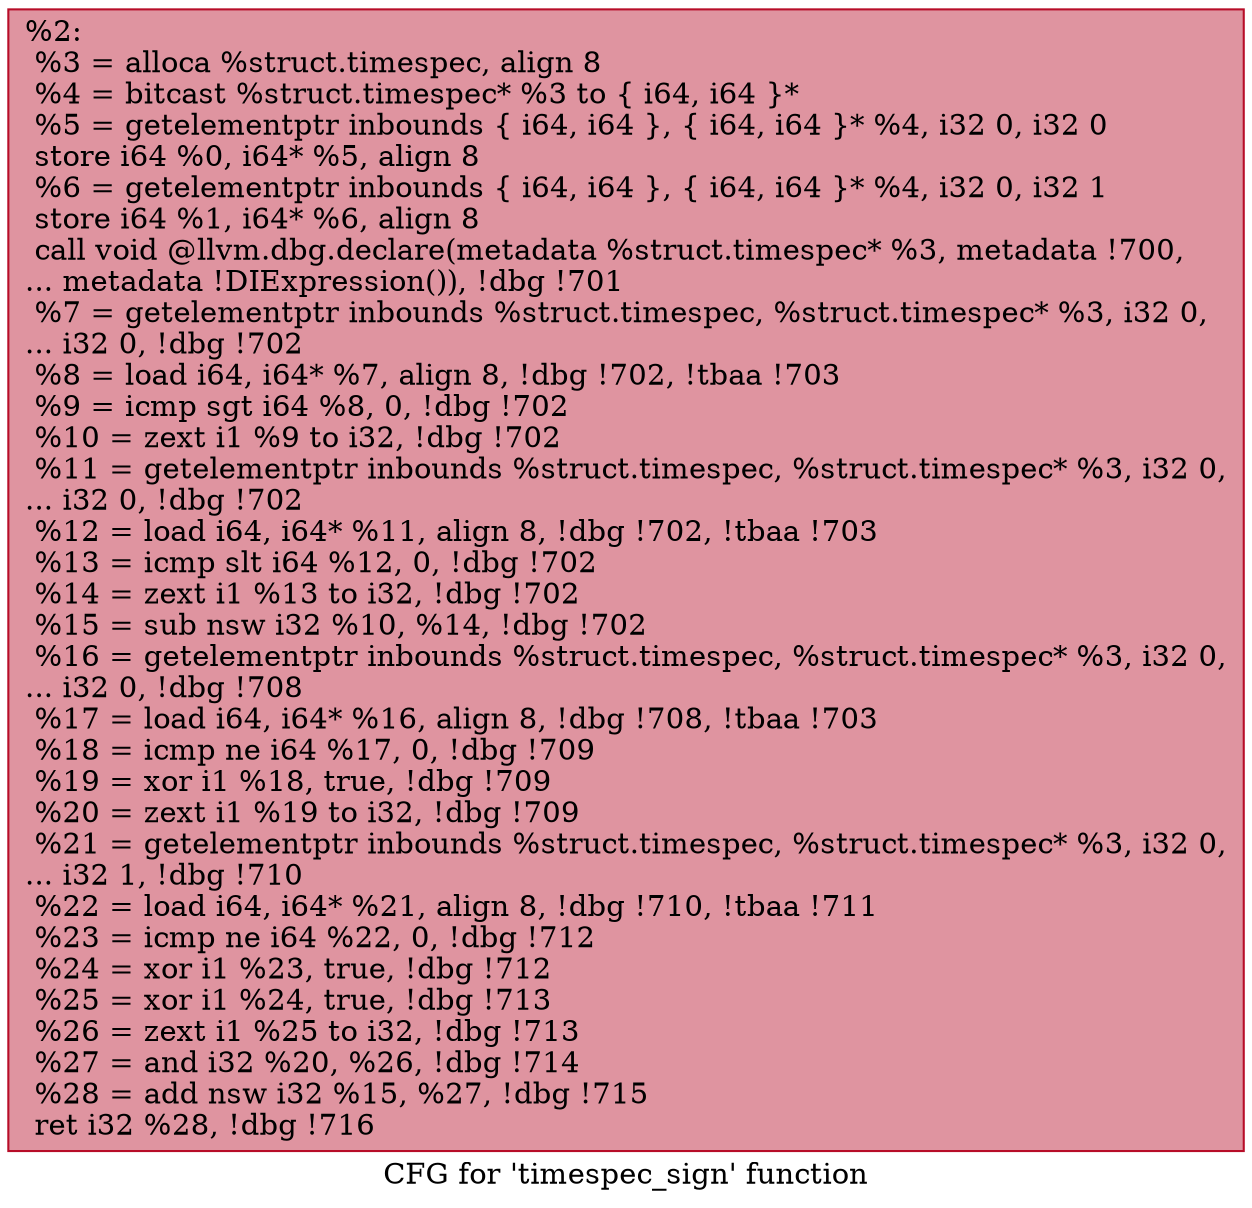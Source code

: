 digraph "CFG for 'timespec_sign' function" {
	label="CFG for 'timespec_sign' function";

	Node0x9f2570 [shape=record,color="#b70d28ff", style=filled, fillcolor="#b70d2870",label="{%2:\l  %3 = alloca %struct.timespec, align 8\l  %4 = bitcast %struct.timespec* %3 to \{ i64, i64 \}*\l  %5 = getelementptr inbounds \{ i64, i64 \}, \{ i64, i64 \}* %4, i32 0, i32 0\l  store i64 %0, i64* %5, align 8\l  %6 = getelementptr inbounds \{ i64, i64 \}, \{ i64, i64 \}* %4, i32 0, i32 1\l  store i64 %1, i64* %6, align 8\l  call void @llvm.dbg.declare(metadata %struct.timespec* %3, metadata !700,\l... metadata !DIExpression()), !dbg !701\l  %7 = getelementptr inbounds %struct.timespec, %struct.timespec* %3, i32 0,\l... i32 0, !dbg !702\l  %8 = load i64, i64* %7, align 8, !dbg !702, !tbaa !703\l  %9 = icmp sgt i64 %8, 0, !dbg !702\l  %10 = zext i1 %9 to i32, !dbg !702\l  %11 = getelementptr inbounds %struct.timespec, %struct.timespec* %3, i32 0,\l... i32 0, !dbg !702\l  %12 = load i64, i64* %11, align 8, !dbg !702, !tbaa !703\l  %13 = icmp slt i64 %12, 0, !dbg !702\l  %14 = zext i1 %13 to i32, !dbg !702\l  %15 = sub nsw i32 %10, %14, !dbg !702\l  %16 = getelementptr inbounds %struct.timespec, %struct.timespec* %3, i32 0,\l... i32 0, !dbg !708\l  %17 = load i64, i64* %16, align 8, !dbg !708, !tbaa !703\l  %18 = icmp ne i64 %17, 0, !dbg !709\l  %19 = xor i1 %18, true, !dbg !709\l  %20 = zext i1 %19 to i32, !dbg !709\l  %21 = getelementptr inbounds %struct.timespec, %struct.timespec* %3, i32 0,\l... i32 1, !dbg !710\l  %22 = load i64, i64* %21, align 8, !dbg !710, !tbaa !711\l  %23 = icmp ne i64 %22, 0, !dbg !712\l  %24 = xor i1 %23, true, !dbg !712\l  %25 = xor i1 %24, true, !dbg !713\l  %26 = zext i1 %25 to i32, !dbg !713\l  %27 = and i32 %20, %26, !dbg !714\l  %28 = add nsw i32 %15, %27, !dbg !715\l  ret i32 %28, !dbg !716\l}"];
}
